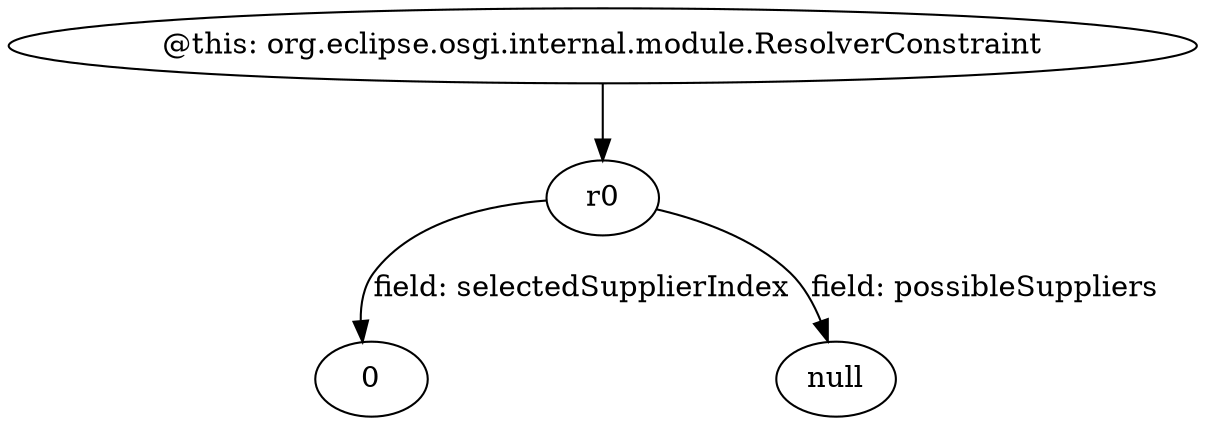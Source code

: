 digraph g {
0[label="@this: org.eclipse.osgi.internal.module.ResolverConstraint"]
1[label="r0"]
0->1[label=""]
2[label="0"]
1->2[label="field: selectedSupplierIndex"]
3[label="null"]
1->3[label="field: possibleSuppliers"]
}
